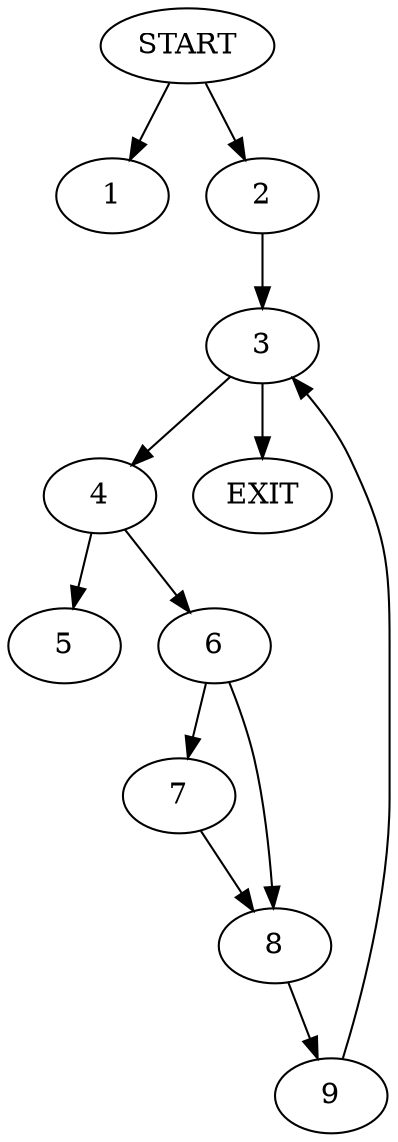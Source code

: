 digraph { 
0 [label="START"];
1;
2;
3;
4;
5;
6;
7;
8;
9;
10[label="EXIT"];
0 -> 1;
0 -> 2;
2 -> 3;
3 -> 4;
3 -> 10;
4 -> 5;
4 -> 6;
6 -> 8;
6 -> 7;
7 -> 8;
8 -> 9;
9 -> 3;
}